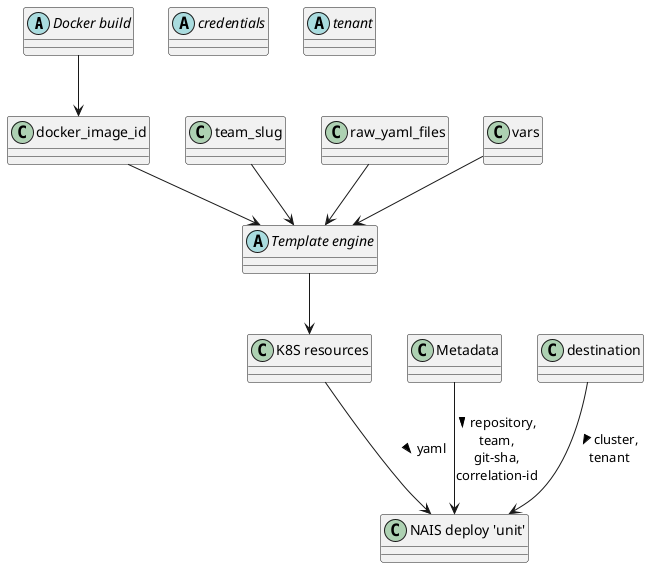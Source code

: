 @startuml

abstract "Docker build" as docker_build
class "NAIS deploy 'unit'" as nais_deploy
abstract credentials
abstract tenant
class "K8S resources" as k8s_resources
class "Metadata" as metadata
abstract "Template engine" as templating

docker_build --> docker_image_id

team_slug --> templating
raw_yaml_files --> templating
vars --> templating
docker_image_id --> templating

templating --> k8s_resources

metadata --> nais_deploy:> repository,\nteam,\ngit-sha,\ncorrelation-id
destination --> nais_deploy:> cluster,\ntenant
k8s_resources --> nais_deploy:> yaml

@enduml
